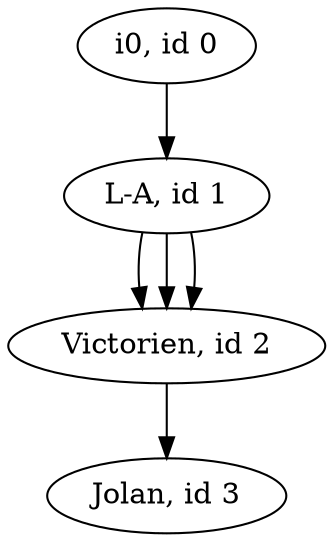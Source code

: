 digraph G {
    v0 [label="i0, id 0"]
    v1 [label="L-A, id 1"]
    v2 [label="Victorien, id 2"]
    v3 [label="Jolan, id 3"]
    v0 -> v1 
    v1 -> v2 
    v1 -> v2 
    v1 -> v2 
    v2 -> v3 
}